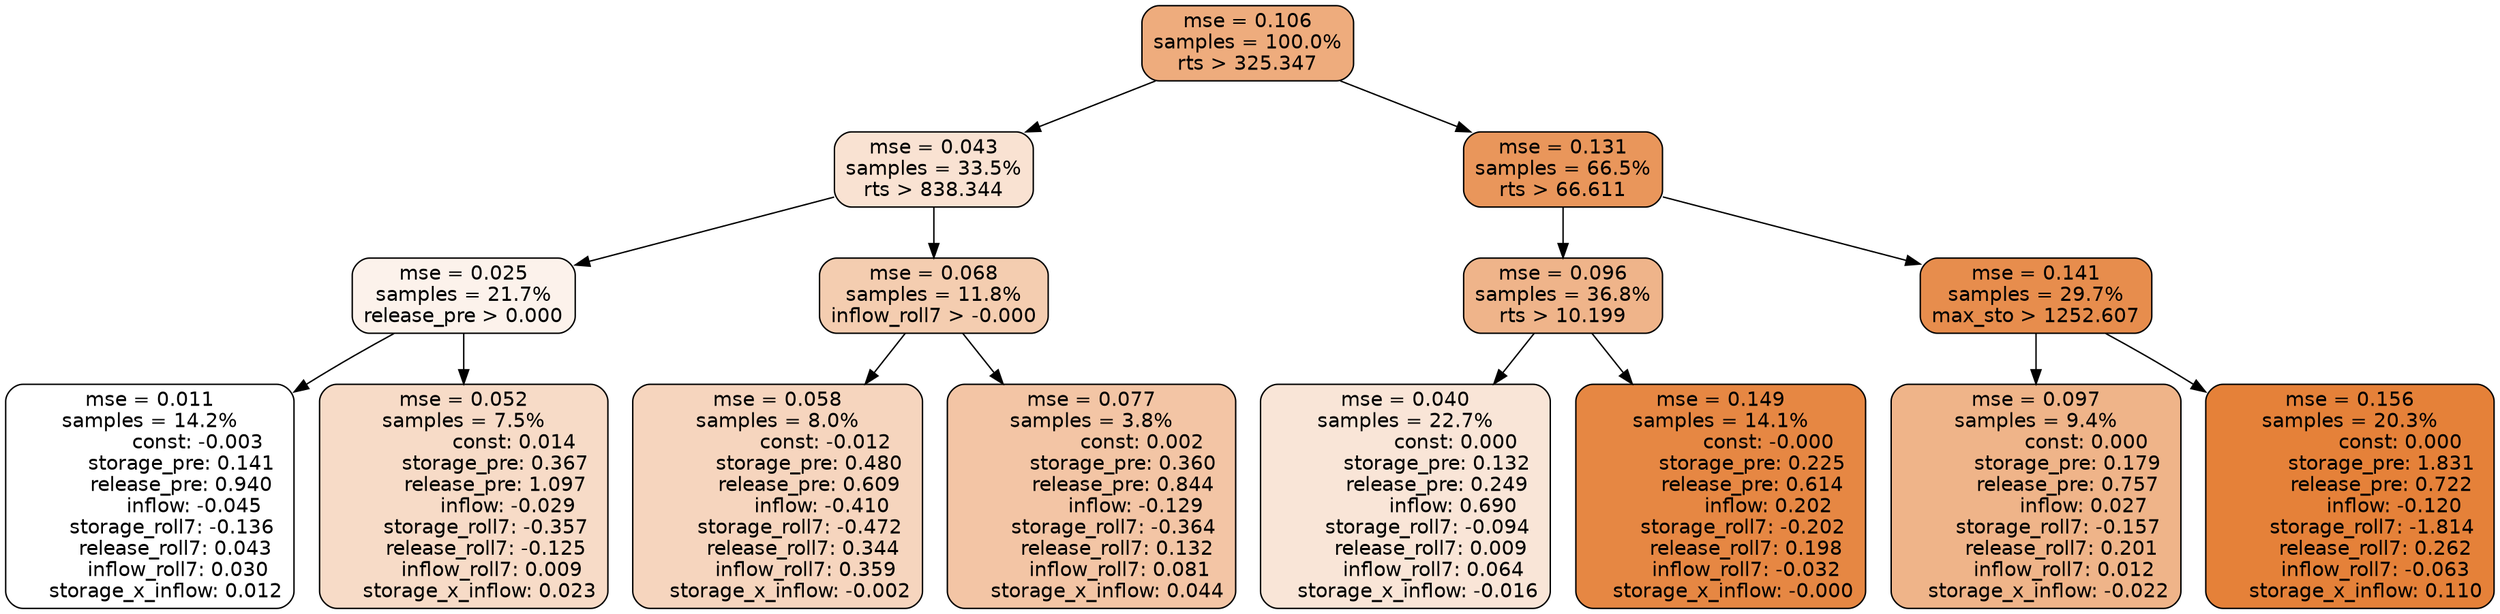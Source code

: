 digraph tree {
node [shape=rectangle, style="filled, rounded", color="black", fontname=helvetica] ;
edge [fontname=helvetica] ;
	"0" [label="mse = 0.106
samples = 100.0%
rts > 325.347", fillcolor="#eeac7d"]
	"8" [label="mse = 0.043
samples = 33.5%
rts > 838.344", fillcolor="#f9e2d2"]
	"1" [label="mse = 0.131
samples = 66.5%
rts > 66.611", fillcolor="#e9965b"]
	"9" [label="mse = 0.025
samples = 21.7%
release_pre > 0.000", fillcolor="#fcf2eb"]
	"12" [label="mse = 0.068
samples = 11.8%
inflow_roll7 > -0.000", fillcolor="#f4cdb0"]
	"2" [label="mse = 0.096
samples = 36.8%
rts > 10.199", fillcolor="#efb48a"]
	"5" [label="mse = 0.141
samples = 29.7%
max_sto > 1252.607", fillcolor="#e78d4d"]
	"10" [label="mse = 0.011
samples = 14.2%
               const: -0.003
          storage_pre: 0.141
          release_pre: 0.940
              inflow: -0.045
       storage_roll7: -0.136
        release_roll7: 0.043
         inflow_roll7: 0.030
     storage_x_inflow: 0.012", fillcolor="#ffffff"]
	"11" [label="mse = 0.052
samples = 7.5%
                const: 0.014
          storage_pre: 0.367
          release_pre: 1.097
              inflow: -0.029
       storage_roll7: -0.357
       release_roll7: -0.125
         inflow_roll7: 0.009
     storage_x_inflow: 0.023", fillcolor="#f7dbc7"]
	"13" [label="mse = 0.058
samples = 8.0%
               const: -0.012
          storage_pre: 0.480
          release_pre: 0.609
              inflow: -0.410
       storage_roll7: -0.472
        release_roll7: 0.344
         inflow_roll7: 0.359
    storage_x_inflow: -0.002", fillcolor="#f6d5be"]
	"14" [label="mse = 0.077
samples = 3.8%
                const: 0.002
          storage_pre: 0.360
          release_pre: 0.844
              inflow: -0.129
       storage_roll7: -0.364
        release_roll7: 0.132
         inflow_roll7: 0.081
     storage_x_inflow: 0.044", fillcolor="#f3c5a5"]
	"3" [label="mse = 0.040
samples = 22.7%
                const: 0.000
          storage_pre: 0.132
          release_pre: 0.249
               inflow: 0.690
       storage_roll7: -0.094
        release_roll7: 0.009
         inflow_roll7: 0.064
    storage_x_inflow: -0.016", fillcolor="#f9e5d7"]
	"4" [label="mse = 0.149
samples = 14.1%
               const: -0.000
          storage_pre: 0.225
          release_pre: 0.614
               inflow: 0.202
       storage_roll7: -0.202
        release_roll7: 0.198
        inflow_roll7: -0.032
    storage_x_inflow: -0.000", fillcolor="#e68743"]
	"7" [label="mse = 0.097
samples = 9.4%
                const: 0.000
          storage_pre: 0.179
          release_pre: 0.757
               inflow: 0.027
       storage_roll7: -0.157
        release_roll7: 0.201
         inflow_roll7: 0.012
    storage_x_inflow: -0.022", fillcolor="#efb489"]
	"6" [label="mse = 0.156
samples = 20.3%
                const: 0.000
          storage_pre: 1.831
          release_pre: 0.722
              inflow: -0.120
       storage_roll7: -1.814
        release_roll7: 0.262
        inflow_roll7: -0.063
     storage_x_inflow: 0.110", fillcolor="#e58139"]

	"0" -> "1"
	"0" -> "8"
	"8" -> "9"
	"8" -> "12"
	"1" -> "2"
	"1" -> "5"
	"9" -> "10"
	"9" -> "11"
	"12" -> "13"
	"12" -> "14"
	"2" -> "3"
	"2" -> "4"
	"5" -> "6"
	"5" -> "7"
}